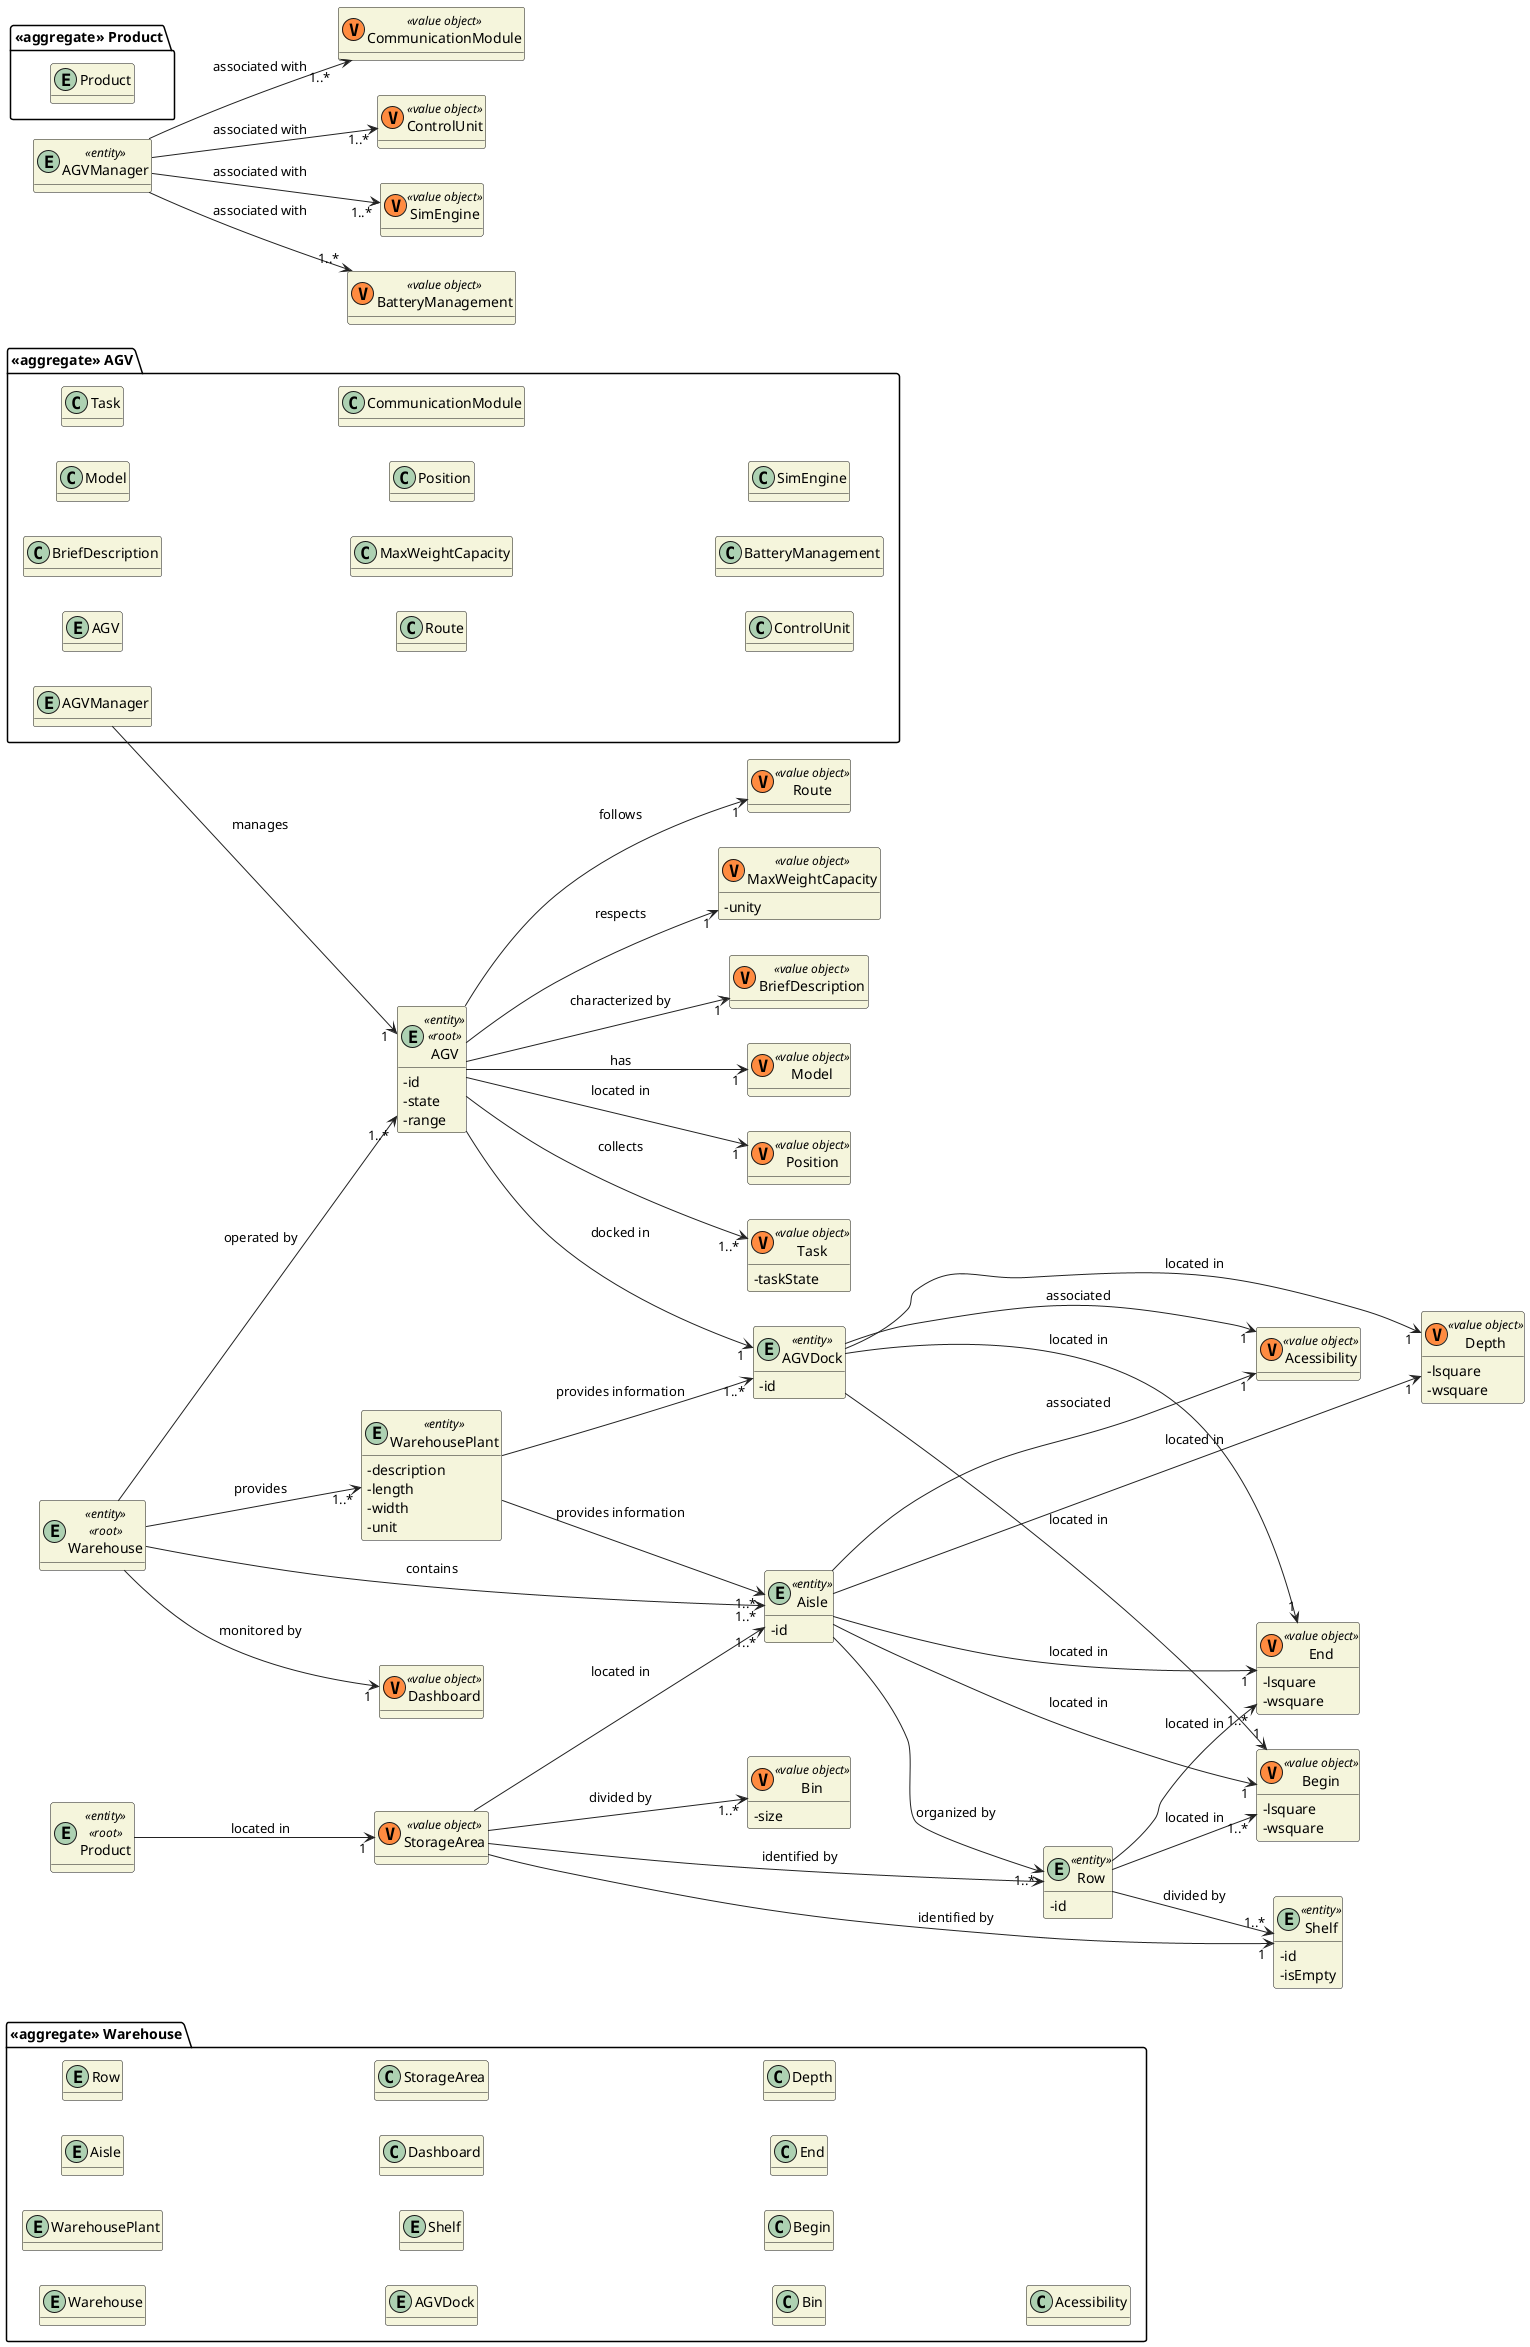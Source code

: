 @startuml

hide methods
left to right direction
skinparam classAttributeIconSize 0
skinparam classBackgroundColor beige
skinparam ArrowColor #222222

package "<<aggregate>> Warehouse" {
    entity Warehouse
    entity WarehousePlant
    entity Aisle
    entity Row
    entity AGVDock
    entity Shelf
    class Dashboard
    class StorageArea
    class Bin
    class Begin
    class End
    class Depth
    class Acessibility
}

package "<<aggregate>> AGV" {
    entity AGV
    entity AGVManager
    class BriefDescription
    class Model
    class Task
    class Route
    class MaxWeightCapacity
    class Position
    class CommunicationModule
    class ControlUnit
    class BatteryManagement
    class SimEngine
}

package "<<aggregate>> Product" {
    entity Product
}

entity Product <<entity>> <<root>> {}

entity WarehousePlant <<entity>> {
    -description
    -length
    -width
    -unit
}

entity AGV <<entity>> <<root>> {
    -id
    -state
    -range
}

entity AGVDock <<entity>> {
    -id
}

entity Warehouse <<entity>> <<root>> {
}

class Dashboard <<(V,#FF8B40) value object>>{}

entity Shelf <<entity>>{
    -id
    -isEmpty
}

class StorageArea <<(V,#FF8B40) value object>>{}

class Bin <<(V,#FF8B40) value object>>{
    -size
}

entity Aisle <<entity>>{
    -id
}

class Begin <<(V,#FF8B40) value object>>{
    -lsquare
    -wsquare
}

class End <<(V,#FF8B40) value object>>{
    -lsquare
    -wsquare
}

class Depth <<(V,#FF8B40) value object>>{
    -lsquare
    -wsquare
}

class Acessibility <<(V,#FF8B40) value object>>{}

entity Row <<entity>>{
    -id
}

Product--> "1" StorageArea : located in

Warehouse --> "1..*" Aisle : contains

Warehouse --> "1" Dashboard : monitored by

Warehouse --> "1..*" AGV : operated by

Warehouse --> "1..*" WarehousePlant : provides

WarehousePlant --> "1..*" Aisle : provides information

WarehousePlant --> "1..*" AGVDock : provides information

StorageArea --> "1..*" Aisle : located in

Aisle --> "1..*" Row : organized by

Aisle --> "1" Begin : located in
Aisle --> "1" End : located in
Aisle ----> "1" Depth : located in
Aisle --> "1" Acessibility : associated

Row --> "1..*" Shelf : divided by

Row --> "1..*" Begin : located in

Row --> "1..*" End : located in

StorageArea --> Row : identified by

StorageArea --> "1" Shelf : identified by

StorageArea --> "1..*" Bin : divided by

AGVDock ---> "1" Begin : located in
AGVDock ---> "1" End : located in
AGVDock ---> "1" Depth : located in
AGVDock ---> "1" Acessibility : associated

AGVManager --> "1" AGV : manages

entity AGV <<entity>> <<root>> {}

entity AGVManager <<entity>>{}

class BriefDescription <<(V,#FF8B40) value object>> {}

class Model <<(V,#FF8B40) value object>> {}

class Position <<(V,#FF8B40) value object>> {}

class Task<<(V,#FF8B40) value object>> {
    -taskState
}

class Route <<(V,#FF8B40) value object>> {}

class MaxWeightCapacity <<(V,#FF8B40) value object>> {
-unity
}

AGV --> "1..*" Task : collects
AGV --> "1" Route : follows
AGV --> "1" AGVDock : docked in
AGV --> "1" Model : has
AGV --> "1" BriefDescription : characterized by
AGV --> "1" MaxWeightCapacity : respects
AGV --> "1" Position : located in


class CommunicationModule <<(V,#FF8B40) value object>> {}

class ControlUnit <<(V,#FF8B40) value object>> {}

class SimEngine <<(V,#FF8B40) value object>> {}

class BatteryManagement <<(V,#FF8B40) value object>> {}


AGVManager --> "1..*" CommunicationModule : associated with
AGVManager --> "1..*" ControlUnit : associated with
AGVManager --> "1..*" SimEngine : associated with
AGVManager --> "1..*" BatteryManagement : associated with

@enduml